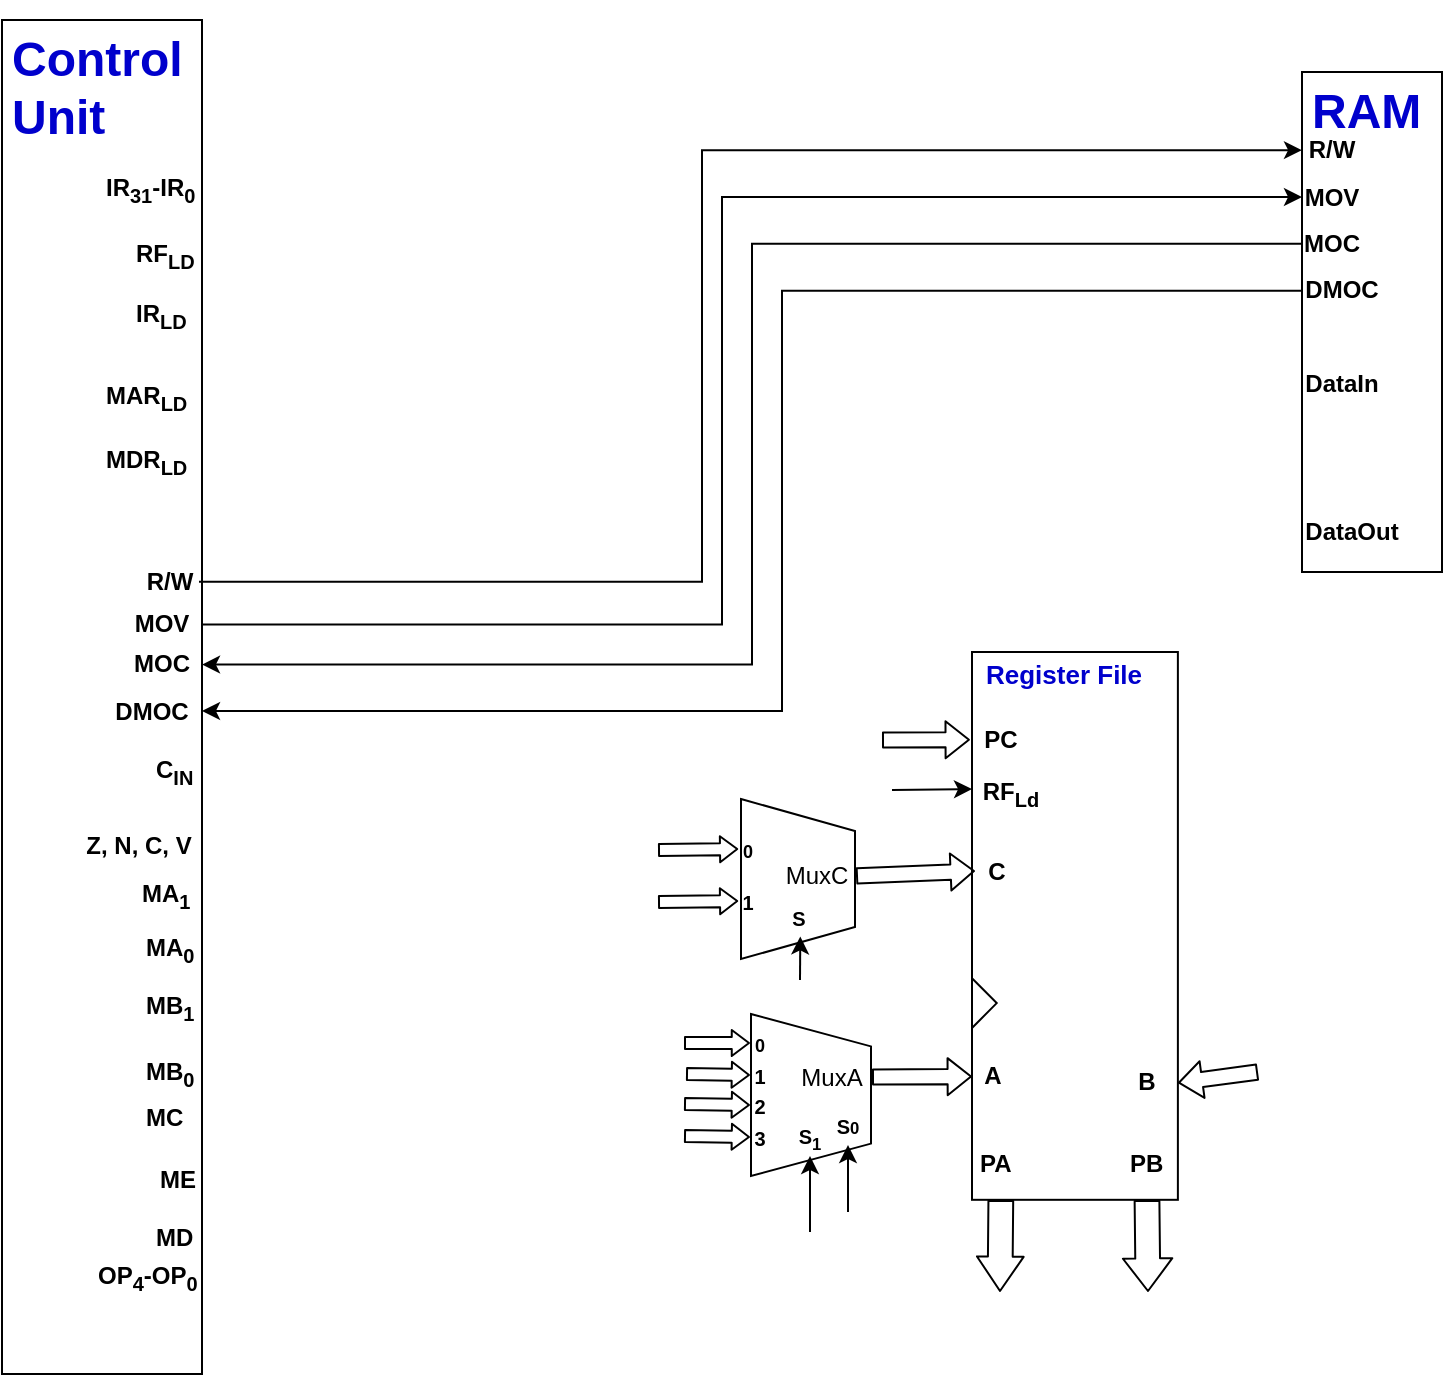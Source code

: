 <mxfile version="10.5.9" type="github"><diagram id="SmbWd2DgQL38dN-zvR-w" name="Page-1"><mxGraphModel dx="506" dy="811" grid="1" gridSize="10" guides="1" tooltips="1" connect="1" arrows="1" fold="1" page="1" pageScale="1" pageWidth="827" pageHeight="1169" math="0" shadow="0"><root><mxCell id="0"/><mxCell id="1" parent="0"/><mxCell id="hWJXzqrSauIVw0bRyUEo-31" value="" style="edgeStyle=orthogonalEdgeStyle;rounded=0;orthogonalLoop=1;jettySize=auto;html=1;entryX=1;entryY=0.5;entryDx=0;entryDy=0;" edge="1" parent="1" source="hWJXzqrSauIVw0bRyUEo-24" target="hWJXzqrSauIVw0bRyUEo-30"><mxGeometry relative="1" as="geometry"><Array as="points"><mxPoint x="395" y="136"/><mxPoint x="395" y="346"/></Array></mxGeometry></mxCell><mxCell id="hWJXzqrSauIVw0bRyUEo-74" value="" style="edgeStyle=orthogonalEdgeStyle;rounded=0;orthogonalLoop=1;jettySize=auto;html=1;entryX=1;entryY=0.5;entryDx=0;entryDy=0;" edge="1" parent="1" source="hWJXzqrSauIVw0bRyUEo-25" target="hWJXzqrSauIVw0bRyUEo-73"><mxGeometry relative="1" as="geometry"><Array as="points"><mxPoint x="410" y="159"/><mxPoint x="410" y="370"/></Array></mxGeometry></mxCell><mxCell id="hWJXzqrSauIVw0bRyUEo-81" value="" style="group" connectable="0" vertex="1" parent="1"><mxGeometry x="20" y="24" width="101" height="677" as="geometry"/></mxCell><mxCell id="hWJXzqrSauIVw0bRyUEo-3" value="" style="group" parent="hWJXzqrSauIVw0bRyUEo-81" vertex="1" connectable="0"><mxGeometry width="101" height="677" as="geometry"/></mxCell><mxCell id="hWJXzqrSauIVw0bRyUEo-1" value="" style="rounded=0;whiteSpace=wrap;html=1;" parent="hWJXzqrSauIVw0bRyUEo-3" vertex="1"><mxGeometry width="100" height="677" as="geometry"/></mxCell><mxCell id="hWJXzqrSauIVw0bRyUEo-2" value="&lt;h1&gt;&lt;font color=&quot;#0000cc&quot;&gt;Control Unit&lt;/font&gt;&lt;/h1&gt;&lt;p style=&quot;text-align: right&quot;&gt;&lt;br&gt;&lt;/p&gt;" style="text;html=1;strokeColor=none;fillColor=none;spacing=5;spacingTop=-20;whiteSpace=wrap;overflow=hidden;rounded=0;" parent="hWJXzqrSauIVw0bRyUEo-3" vertex="1"><mxGeometry width="100" height="66.746" as="geometry"/></mxCell><mxCell id="hWJXzqrSauIVw0bRyUEo-30" value="&lt;div style=&quot;text-align: left&quot;&gt;&lt;b&gt;MOC&lt;/b&gt;&lt;/div&gt;" style="text;html=1;strokeColor=none;fillColor=none;align=center;verticalAlign=middle;whiteSpace=wrap;rounded=0;" vertex="1" parent="hWJXzqrSauIVw0bRyUEo-3"><mxGeometry x="60" y="314.662" width="40" height="15.256" as="geometry"/></mxCell><mxCell id="hWJXzqrSauIVw0bRyUEo-61" value="&lt;div style=&quot;text-align: right&quot;&gt;&lt;b&gt;C&lt;sub&gt;IN&lt;/sub&gt;&lt;/b&gt;&lt;/div&gt;" style="text;html=1;" vertex="1" parent="hWJXzqrSauIVw0bRyUEo-3"><mxGeometry x="75" y="360.908" width="25" height="23.838" as="geometry"/></mxCell><mxCell id="hWJXzqrSauIVw0bRyUEo-63" value="&lt;div style=&quot;text-align: right&quot;&gt;&lt;b&gt;Z, N, C, V&lt;/b&gt;&lt;/div&gt;" style="text;html=1;strokeColor=none;fillColor=none;align=center;verticalAlign=middle;whiteSpace=wrap;rounded=0;" vertex="1" parent="hWJXzqrSauIVw0bRyUEo-3"><mxGeometry x="36.5" y="403.816" width="63" height="19.07" as="geometry"/></mxCell><mxCell id="hWJXzqrSauIVw0bRyUEo-64" value="&lt;div style=&quot;text-align: right&quot;&gt;&lt;b&gt;MA&lt;sub&gt;1&lt;/sub&gt;&lt;/b&gt;&lt;br&gt;&lt;/div&gt;" style="text;html=1;" vertex="1" parent="hWJXzqrSauIVw0bRyUEo-3"><mxGeometry x="68" y="422.887" width="32" height="19.07" as="geometry"/></mxCell><mxCell id="hWJXzqrSauIVw0bRyUEo-65" value="&lt;div style=&quot;text-align: right&quot;&gt;&lt;b&gt;MA&lt;sub&gt;0&lt;/sub&gt;&lt;/b&gt;&lt;br&gt;&lt;/div&gt;" style="text;html=1;" vertex="1" parent="hWJXzqrSauIVw0bRyUEo-3"><mxGeometry x="70" y="450.062" width="31" height="21.931" as="geometry"/></mxCell><mxCell id="hWJXzqrSauIVw0bRyUEo-66" value="&lt;div style=&quot;text-align: right&quot;&gt;&lt;b&gt;MB&lt;sub&gt;1&lt;/sub&gt;&lt;/b&gt;&lt;br&gt;&lt;/div&gt;" style="text;html=1;direction=south;" vertex="1" parent="hWJXzqrSauIVw0bRyUEo-3"><mxGeometry x="70" y="479.144" width="25" height="30.513" as="geometry"/></mxCell><mxCell id="hWJXzqrSauIVw0bRyUEo-67" value="&lt;div style=&quot;text-align: right&quot;&gt;&lt;b&gt;MB&lt;sub&gt;0&lt;/sub&gt;&lt;/b&gt;&lt;br&gt;&lt;/div&gt;" style="text;html=1;" vertex="1" parent="hWJXzqrSauIVw0bRyUEo-3"><mxGeometry x="70" y="512" width="30" height="21" as="geometry"/></mxCell><mxCell id="hWJXzqrSauIVw0bRyUEo-68" value="&lt;div style=&quot;text-align: right&quot;&gt;&lt;b&gt;MC&lt;/b&gt;&lt;/div&gt;" style="text;html=1;" vertex="1" parent="hWJXzqrSauIVw0bRyUEo-3"><mxGeometry x="70" y="535" width="30" height="19" as="geometry"/></mxCell><mxCell id="hWJXzqrSauIVw0bRyUEo-69" value="&lt;div style=&quot;text-align: right&quot;&gt;&lt;b&gt;MD&lt;/b&gt;&lt;/div&gt;" style="text;html=1;" vertex="1" parent="hWJXzqrSauIVw0bRyUEo-3"><mxGeometry x="75" y="594.52" width="22" height="19.07" as="geometry"/></mxCell><mxCell id="hWJXzqrSauIVw0bRyUEo-71" value="&lt;div style=&quot;text-align: right&quot;&gt;&lt;b&gt;ME&lt;/b&gt;&lt;/div&gt;" style="text;html=1;" vertex="1" parent="hWJXzqrSauIVw0bRyUEo-3"><mxGeometry x="76.5" y="565.915" width="22" height="19.07" as="geometry"/></mxCell><mxCell id="hWJXzqrSauIVw0bRyUEo-72" value="&lt;div style=&quot;text-align: right&quot;&gt;&lt;b&gt;OP&lt;sub&gt;4&lt;/sub&gt;-OP&lt;sub&gt;0&lt;/sub&gt;&lt;/b&gt;&lt;/div&gt;" style="text;html=1;" vertex="1" parent="hWJXzqrSauIVw0bRyUEo-3"><mxGeometry x="46" y="613.591" width="55" height="21.931" as="geometry"/></mxCell><mxCell id="hWJXzqrSauIVw0bRyUEo-53" value="&lt;div style=&quot;text-align: right&quot;&gt;&lt;b&gt;IR&lt;sub&gt;31&lt;/sub&gt;-IR&lt;sub&gt;0&lt;/sub&gt;&lt;/b&gt;&lt;br&gt;&lt;/div&gt;" style="text;html=1;" vertex="1" parent="hWJXzqrSauIVw0bRyUEo-3"><mxGeometry x="50" y="70.084" width="50" height="33.373" as="geometry"/></mxCell><mxCell id="hWJXzqrSauIVw0bRyUEo-57" value="&lt;div style=&quot;text-align: right&quot;&gt;&lt;b&gt;RF&lt;sub&gt;LD&lt;/sub&gt;&lt;/b&gt;&lt;br&gt;&lt;/div&gt;" style="text;html=1;" vertex="1" parent="hWJXzqrSauIVw0bRyUEo-3"><mxGeometry x="65" y="103.457" width="35" height="33.373" as="geometry"/></mxCell><mxCell id="hWJXzqrSauIVw0bRyUEo-58" value="&lt;div style=&quot;text-align: right&quot;&gt;&lt;b&gt;IR&lt;sub&gt;LD&lt;/sub&gt;&lt;/b&gt;&lt;br&gt;&lt;/div&gt;" style="text;html=1;" vertex="1" parent="hWJXzqrSauIVw0bRyUEo-3"><mxGeometry x="65" y="132.539" width="35" height="23.838" as="geometry"/></mxCell><mxCell id="hWJXzqrSauIVw0bRyUEo-59" value="&lt;div style=&quot;text-align: right&quot;&gt;&lt;b&gt;MAR&lt;sub&gt;LD&lt;/sub&gt;&lt;/b&gt;&lt;br&gt;&lt;/div&gt;" style="text;html=1;" vertex="1" parent="hWJXzqrSauIVw0bRyUEo-3"><mxGeometry x="50" y="174" width="50" height="28" as="geometry"/></mxCell><mxCell id="hWJXzqrSauIVw0bRyUEo-60" value="&lt;div style=&quot;text-align: right&quot;&gt;&lt;b&gt;MDR&lt;sub&gt;LD&lt;/sub&gt;&lt;/b&gt;&lt;br&gt;&lt;/div&gt;" style="text;html=1;" vertex="1" parent="hWJXzqrSauIVw0bRyUEo-3"><mxGeometry x="50" y="206" width="51" height="21" as="geometry"/></mxCell><mxCell id="hWJXzqrSauIVw0bRyUEo-73" value="&lt;div style=&quot;text-align: left&quot;&gt;&lt;b&gt;DMOC&lt;/b&gt;&lt;/div&gt;" style="text;html=1;strokeColor=none;fillColor=none;align=center;verticalAlign=middle;whiteSpace=wrap;rounded=0;" vertex="1" parent="hWJXzqrSauIVw0bRyUEo-3"><mxGeometry x="50" y="338" width="50" height="15" as="geometry"/></mxCell><mxCell id="hWJXzqrSauIVw0bRyUEo-77" value="&lt;div style=&quot;text-align: left&quot;&gt;&lt;b&gt;MOV&lt;/b&gt;&lt;/div&gt;" style="text;html=1;strokeColor=none;fillColor=none;align=center;verticalAlign=middle;whiteSpace=wrap;rounded=0;" vertex="1" parent="hWJXzqrSauIVw0bRyUEo-3"><mxGeometry x="60" y="292.731" width="40" height="19.07" as="geometry"/></mxCell><mxCell id="hWJXzqrSauIVw0bRyUEo-79" value="&lt;div style=&quot;text-align: left&quot;&gt;&lt;b&gt;R/W&lt;/b&gt;&lt;/div&gt;" style="text;html=1;strokeColor=none;fillColor=none;align=center;verticalAlign=middle;whiteSpace=wrap;rounded=0;" vertex="1" parent="hWJXzqrSauIVw0bRyUEo-3"><mxGeometry x="68.5" y="273.422" width="30" height="14.899" as="geometry"/></mxCell><mxCell id="hWJXzqrSauIVw0bRyUEo-82" value="" style="endArrow=classic;html=1;exitX=1;exitY=0.5;exitDx=0;exitDy=0;entryX=0;entryY=0.5;entryDx=0;entryDy=0;edgeStyle=orthogonalEdgeStyle;rounded=0;" edge="1" parent="1" source="hWJXzqrSauIVw0bRyUEo-79" target="hWJXzqrSauIVw0bRyUEo-11"><mxGeometry width="50" height="50" relative="1" as="geometry"><mxPoint x="140" y="300" as="sourcePoint"/><mxPoint x="640" y="70" as="targetPoint"/><Array as="points"><mxPoint x="370" y="305"/><mxPoint x="370" y="89"/></Array></mxGeometry></mxCell><mxCell id="hWJXzqrSauIVw0bRyUEo-83" value="" style="endArrow=classic;html=1;exitX=1;exitY=0.5;exitDx=0;exitDy=0;entryX=0;entryY=0.5;entryDx=0;entryDy=0;edgeStyle=orthogonalEdgeStyle;rounded=0;" edge="1" parent="1" source="hWJXzqrSauIVw0bRyUEo-77" target="hWJXzqrSauIVw0bRyUEo-23"><mxGeometry width="50" height="50" relative="1" as="geometry"><mxPoint x="128.833" y="315" as="sourcePoint"/><mxPoint x="679.667" y="99.167" as="targetPoint"/><Array as="points"><mxPoint x="380" y="326"/><mxPoint x="380" y="112"/></Array></mxGeometry></mxCell><mxCell id="hWJXzqrSauIVw0bRyUEo-84" value="" style="group" connectable="0" vertex="1" parent="1"><mxGeometry x="670" y="50" width="70" height="250" as="geometry"/></mxCell><mxCell id="hWJXzqrSauIVw0bRyUEo-29" value="" style="group" connectable="0" vertex="1" parent="hWJXzqrSauIVw0bRyUEo-84"><mxGeometry width="70" height="250" as="geometry"/></mxCell><mxCell id="hWJXzqrSauIVw0bRyUEo-5" value="" style="group" parent="hWJXzqrSauIVw0bRyUEo-29" vertex="1" connectable="0"><mxGeometry width="70" height="250" as="geometry"/></mxCell><mxCell id="hWJXzqrSauIVw0bRyUEo-6" value="" style="rounded=0;whiteSpace=wrap;html=1;" parent="hWJXzqrSauIVw0bRyUEo-5" vertex="1"><mxGeometry width="70" height="250" as="geometry"/></mxCell><mxCell id="hWJXzqrSauIVw0bRyUEo-7" value="&lt;h1&gt;&lt;font color=&quot;#0000cc&quot;&gt;RAM&amp;nbsp;&lt;/font&gt;&lt;/h1&gt;&lt;p style=&quot;text-align: left&quot;&gt;&lt;br&gt;&lt;/p&gt;&lt;p style=&quot;text-align: left&quot;&gt;&lt;br&gt;&lt;/p&gt;" style="text;html=1;strokeColor=none;fillColor=none;spacing=5;spacingTop=-20;whiteSpace=wrap;overflow=hidden;rounded=0;" parent="hWJXzqrSauIVw0bRyUEo-5" vertex="1"><mxGeometry width="70" height="31.25" as="geometry"/></mxCell><mxCell id="hWJXzqrSauIVw0bRyUEo-11" value="&lt;div style=&quot;text-align: left&quot;&gt;&lt;b&gt;R/W&lt;/b&gt;&lt;/div&gt;" style="text;html=1;strokeColor=none;fillColor=none;align=center;verticalAlign=middle;whiteSpace=wrap;rounded=0;" vertex="1" parent="hWJXzqrSauIVw0bRyUEo-5"><mxGeometry y="31.25" width="30" height="15.625" as="geometry"/></mxCell><mxCell id="hWJXzqrSauIVw0bRyUEo-24" value="&lt;div style=&quot;text-align: left&quot;&gt;&lt;b&gt;MOC&lt;/b&gt;&lt;/div&gt;" style="text;html=1;strokeColor=none;fillColor=none;align=center;verticalAlign=middle;whiteSpace=wrap;rounded=0;" vertex="1" parent="hWJXzqrSauIVw0bRyUEo-5"><mxGeometry y="78.125" width="30" height="15.625" as="geometry"/></mxCell><mxCell id="hWJXzqrSauIVw0bRyUEo-25" value="&lt;div style=&quot;text-align: left&quot;&gt;&lt;b&gt;DMOC&lt;/b&gt;&lt;/div&gt;" style="text;html=1;strokeColor=none;fillColor=none;align=center;verticalAlign=middle;whiteSpace=wrap;rounded=0;" vertex="1" parent="hWJXzqrSauIVw0bRyUEo-5"><mxGeometry y="101.562" width="40" height="15.625" as="geometry"/></mxCell><mxCell id="hWJXzqrSauIVw0bRyUEo-26" value="&lt;div style=&quot;text-align: left&quot;&gt;&lt;b&gt;DataIn&lt;/b&gt;&lt;/div&gt;" style="text;html=1;strokeColor=none;fillColor=none;align=center;verticalAlign=middle;whiteSpace=wrap;rounded=0;" vertex="1" parent="hWJXzqrSauIVw0bRyUEo-5"><mxGeometry y="148.438" width="40" height="15.625" as="geometry"/></mxCell><mxCell id="hWJXzqrSauIVw0bRyUEo-23" value="&lt;div style=&quot;text-align: left&quot;&gt;&lt;b&gt;MOV&lt;/b&gt;&lt;/div&gt;" style="text;html=1;strokeColor=none;fillColor=none;align=center;verticalAlign=middle;whiteSpace=wrap;rounded=0;" vertex="1" parent="hWJXzqrSauIVw0bRyUEo-29"><mxGeometry y="52.5" width="30" height="20" as="geometry"/></mxCell><mxCell id="hWJXzqrSauIVw0bRyUEo-27" value="&lt;div style=&quot;text-align: left&quot;&gt;&lt;b&gt;DataOut&lt;/b&gt;&lt;/div&gt;" style="text;html=1;strokeColor=none;fillColor=none;align=center;verticalAlign=middle;whiteSpace=wrap;rounded=0;" vertex="1" parent="hWJXzqrSauIVw0bRyUEo-29"><mxGeometry y="220" width="50" height="20" as="geometry"/></mxCell><mxCell id="wxfyjAkVebcCGOw6mSbw-36" value="" style="group" vertex="1" connectable="0" parent="1"><mxGeometry x="505" y="340" width="105" height="282" as="geometry"/></mxCell><mxCell id="wxfyjAkVebcCGOw6mSbw-19" value="" style="group" vertex="1" connectable="0" parent="wxfyjAkVebcCGOw6mSbw-36"><mxGeometry width="105.0" height="282" as="geometry"/></mxCell><mxCell id="wxfyjAkVebcCGOw6mSbw-20" value="" style="rounded=0;whiteSpace=wrap;html=1;" vertex="1" parent="wxfyjAkVebcCGOw6mSbw-19"><mxGeometry width="102.941" height="273.907" as="geometry"/></mxCell><mxCell id="wxfyjAkVebcCGOw6mSbw-21" value="&lt;h1&gt;&lt;font color=&quot;#0000cc&quot; style=&quot;font-size: 13px&quot;&gt;Register File&lt;/font&gt;&lt;/h1&gt;" style="text;html=1;strokeColor=none;fillColor=none;spacing=5;spacingTop=-20;whiteSpace=wrap;overflow=hidden;rounded=0;" vertex="1" parent="wxfyjAkVebcCGOw6mSbw-19"><mxGeometry x="2.059" y="-12.45" width="102.941" height="49.801" as="geometry"/></mxCell><mxCell id="wxfyjAkVebcCGOw6mSbw-22" value="&lt;b&gt;PC&lt;/b&gt;" style="text;html=1;strokeColor=none;fillColor=none;align=center;verticalAlign=middle;whiteSpace=wrap;rounded=0;" vertex="1" parent="wxfyjAkVebcCGOw6mSbw-19"><mxGeometry x="-1.029" y="34.5" width="30.882" height="18.675" as="geometry"/></mxCell><mxCell id="wxfyjAkVebcCGOw6mSbw-24" value="&lt;b&gt;RF&lt;sub&gt;Ld&lt;/sub&gt;&lt;/b&gt;" style="text;html=1;strokeColor=none;fillColor=none;align=center;verticalAlign=middle;whiteSpace=wrap;rounded=0;" vertex="1" parent="wxfyjAkVebcCGOw6mSbw-19"><mxGeometry x="-1" y="62.144" width="41.176" height="18.675" as="geometry"/></mxCell><mxCell id="wxfyjAkVebcCGOw6mSbw-26" value="&lt;b&gt;A&lt;/b&gt;" style="text;html=1;strokeColor=none;fillColor=none;align=center;verticalAlign=middle;whiteSpace=wrap;rounded=0;" vertex="1" parent="wxfyjAkVebcCGOw6mSbw-19"><mxGeometry y="202.94" width="20.588" height="18.675" as="geometry"/></mxCell><mxCell id="wxfyjAkVebcCGOw6mSbw-28" value="&lt;b&gt;PA&lt;/b&gt;&lt;br&gt;" style="text;html=1;" vertex="1" parent="wxfyjAkVebcCGOw6mSbw-19"><mxGeometry x="1.544" y="241.536" width="25.735" height="32.371" as="geometry"/></mxCell><mxCell id="wxfyjAkVebcCGOw6mSbw-33" value="&lt;b&gt;PB&lt;/b&gt;" style="text;html=1;" vertex="1" parent="wxfyjAkVebcCGOw6mSbw-19"><mxGeometry x="77.206" y="241.536" width="20.588" height="32.371" as="geometry"/></mxCell><mxCell id="wxfyjAkVebcCGOw6mSbw-34" value="&lt;b&gt;B&lt;/b&gt;" style="text;html=1;strokeColor=none;fillColor=none;align=center;verticalAlign=middle;whiteSpace=wrap;rounded=0;" vertex="1" parent="wxfyjAkVebcCGOw6mSbw-19"><mxGeometry x="72.059" y="206.076" width="30.882" height="18.675" as="geometry"/></mxCell><mxCell id="wxfyjAkVebcCGOw6mSbw-35" value="" style="triangle;whiteSpace=wrap;html=1;" vertex="1" parent="wxfyjAkVebcCGOw6mSbw-19"><mxGeometry y="163.099" width="12.353" height="24.901" as="geometry"/></mxCell><mxCell id="wxfyjAkVebcCGOw6mSbw-25" value="&lt;b&gt;C&lt;/b&gt;" style="text;html=1;strokeColor=none;fillColor=none;align=center;verticalAlign=middle;whiteSpace=wrap;rounded=0;" vertex="1" parent="wxfyjAkVebcCGOw6mSbw-36"><mxGeometry x="1.5" y="97.057" width="20.588" height="24.901" as="geometry"/></mxCell><mxCell id="wxfyjAkVebcCGOw6mSbw-53" value="" style="shape=flexArrow;endArrow=classic;html=1;entryX=0;entryY=0.5;entryDx=0;entryDy=0;width=7.6;endSize=3.566;endWidth=9.931;exitX=1;exitY=0.5;exitDx=0;exitDy=0;" edge="1" parent="1" source="wxfyjAkVebcCGOw6mSbw-46" target="wxfyjAkVebcCGOw6mSbw-26"><mxGeometry width="50" height="50" relative="1" as="geometry"><mxPoint x="460" y="557" as="sourcePoint"/><mxPoint x="500" y="531" as="targetPoint"/></mxGeometry></mxCell><mxCell id="wxfyjAkVebcCGOw6mSbw-55" value="" style="shape=flexArrow;endArrow=classic;html=1;width=7.6;endSize=3.566;endWidth=9.931;entryX=0;entryY=0.5;entryDx=0;entryDy=0;exitX=1;exitY=0.5;exitDx=0;exitDy=0;" edge="1" parent="1" source="wxfyjAkVebcCGOw6mSbw-73" target="wxfyjAkVebcCGOw6mSbw-25"><mxGeometry width="50" height="50" relative="1" as="geometry"><mxPoint x="460" y="461" as="sourcePoint"/><mxPoint x="490" y="462" as="targetPoint"/></mxGeometry></mxCell><mxCell id="wxfyjAkVebcCGOw6mSbw-60" value="" style="shape=flexArrow;endArrow=classic;html=1;width=7.6;endSize=3.566;endWidth=9.931;entryX=0;entryY=0.5;entryDx=0;entryDy=0;" edge="1" parent="1" target="wxfyjAkVebcCGOw6mSbw-22"><mxGeometry width="50" height="50" relative="1" as="geometry"><mxPoint x="460" y="384" as="sourcePoint"/><mxPoint x="490.167" y="385.667" as="targetPoint"/></mxGeometry></mxCell><mxCell id="wxfyjAkVebcCGOw6mSbw-61" value="" style="shape=flexArrow;endArrow=classic;html=1;width=12.381;endSize=5.39;endWidth=9.931;exitX=0.5;exitY=1;exitDx=0;exitDy=0;" edge="1" parent="1" source="wxfyjAkVebcCGOw6mSbw-28"><mxGeometry width="50" height="50" relative="1" as="geometry"><mxPoint x="464" y="648.5" as="sourcePoint"/><mxPoint x="519" y="660" as="targetPoint"/></mxGeometry></mxCell><mxCell id="wxfyjAkVebcCGOw6mSbw-62" value="" style="shape=flexArrow;endArrow=classic;html=1;width=12.381;endSize=5.086;endWidth=11.31;exitX=0.5;exitY=1;exitDx=0;exitDy=0;" edge="1" parent="1" source="wxfyjAkVebcCGOw6mSbw-33"><mxGeometry width="50" height="50" relative="1" as="geometry"><mxPoint x="592.948" y="621.707" as="sourcePoint"/><mxPoint x="593" y="660" as="targetPoint"/></mxGeometry></mxCell><mxCell id="wxfyjAkVebcCGOw6mSbw-63" value="" style="shape=flexArrow;endArrow=classic;html=1;entryX=1;entryY=0.5;entryDx=0;entryDy=0;width=7.6;endSize=3.566;endWidth=9.931;" edge="1" parent="1" target="wxfyjAkVebcCGOw6mSbw-34"><mxGeometry width="50" height="50" relative="1" as="geometry"><mxPoint x="648" y="550" as="sourcePoint"/><mxPoint x="619.833" y="562.667" as="targetPoint"/></mxGeometry></mxCell><mxCell id="wxfyjAkVebcCGOw6mSbw-77" value="" style="group" vertex="1" connectable="0" parent="1"><mxGeometry x="348" y="425" width="110" height="57.2" as="geometry"/></mxCell><mxCell id="wxfyjAkVebcCGOw6mSbw-52" value="" style="group" vertex="1" connectable="0" parent="wxfyjAkVebcCGOw6mSbw-77"><mxGeometry x="30" width="80" height="57.2" as="geometry"/></mxCell><mxCell id="wxfyjAkVebcCGOw6mSbw-74" value="" style="group" vertex="1" connectable="0" parent="wxfyjAkVebcCGOw6mSbw-52"><mxGeometry width="80" height="57.2" as="geometry"/></mxCell><mxCell id="wxfyjAkVebcCGOw6mSbw-37" value="" style="shape=trapezoid;perimeter=trapezoidPerimeter;whiteSpace=wrap;html=1;rotation=90;" vertex="1" parent="wxfyjAkVebcCGOw6mSbw-74"><mxGeometry width="80" height="57" as="geometry"/></mxCell><mxCell id="wxfyjAkVebcCGOw6mSbw-38" value="&lt;font style=&quot;font-size: 9px&quot;&gt;&lt;b&gt;0&lt;/b&gt;&lt;/font&gt;" style="text;html=1;strokeColor=none;fillColor=none;align=center;verticalAlign=middle;whiteSpace=wrap;rounded=0;" vertex="1" parent="wxfyjAkVebcCGOw6mSbw-74"><mxGeometry x="10.127" y="4" width="10.127" height="19" as="geometry"/></mxCell><mxCell id="wxfyjAkVebcCGOw6mSbw-39" value="&lt;font size=&quot;1&quot;&gt;&lt;b&gt;1&lt;/b&gt;&lt;/font&gt;" style="text;html=1;strokeColor=none;fillColor=none;align=center;verticalAlign=middle;whiteSpace=wrap;rounded=0;" vertex="1" parent="wxfyjAkVebcCGOw6mSbw-74"><mxGeometry x="10.127" y="30" width="10.127" height="19" as="geometry"/></mxCell><mxCell id="wxfyjAkVebcCGOw6mSbw-41" value="&lt;font size=&quot;1&quot;&gt;&lt;b&gt;S&lt;/b&gt;&lt;/font&gt;" style="text;html=1;strokeColor=none;fillColor=none;align=center;verticalAlign=middle;whiteSpace=wrap;rounded=0;" vertex="1" parent="wxfyjAkVebcCGOw6mSbw-74"><mxGeometry x="27.429" y="38.2" width="27.429" height="19" as="geometry"/></mxCell><mxCell id="wxfyjAkVebcCGOw6mSbw-73" value="MuxC" style="text;html=1;strokeColor=none;fillColor=none;align=center;verticalAlign=middle;whiteSpace=wrap;rounded=0;" vertex="1" parent="wxfyjAkVebcCGOw6mSbw-74"><mxGeometry x="30" y="17" width="39" height="20" as="geometry"/></mxCell><mxCell id="wxfyjAkVebcCGOw6mSbw-75" value="" style="shape=flexArrow;endArrow=classic;html=1;width=6;endSize=2.54;endWidth=6.047;entryX=0;entryY=0.5;entryDx=0;entryDy=0;" edge="1" parent="wxfyjAkVebcCGOw6mSbw-77" target="wxfyjAkVebcCGOw6mSbw-38"><mxGeometry width="50" height="50" relative="1" as="geometry"><mxPoint y="14" as="sourcePoint"/><mxPoint x="33" y="17.167" as="targetPoint"/></mxGeometry></mxCell><mxCell id="wxfyjAkVebcCGOw6mSbw-76" value="" style="shape=flexArrow;endArrow=classic;html=1;width=6;endSize=2.54;endWidth=6.047;entryX=0;entryY=0.5;entryDx=0;entryDy=0;" edge="1" parent="wxfyjAkVebcCGOw6mSbw-77" target="wxfyjAkVebcCGOw6mSbw-39"><mxGeometry width="50" height="50" relative="1" as="geometry"><mxPoint y="40" as="sourcePoint"/><mxPoint x="33" y="41.167" as="targetPoint"/></mxGeometry></mxCell><mxCell id="wxfyjAkVebcCGOw6mSbw-78" value="" style="group" vertex="1" connectable="0" parent="1"><mxGeometry x="361" y="525.5" width="104" height="67" as="geometry"/></mxCell><mxCell id="wxfyjAkVebcCGOw6mSbw-51" value="" style="group" vertex="1" connectable="0" parent="wxfyjAkVebcCGOw6mSbw-78"><mxGeometry x="23" width="81" height="67" as="geometry"/></mxCell><mxCell id="wxfyjAkVebcCGOw6mSbw-43" value="" style="shape=trapezoid;perimeter=trapezoidPerimeter;whiteSpace=wrap;html=1;rotation=90;" vertex="1" parent="wxfyjAkVebcCGOw6mSbw-51"><mxGeometry y="6" width="81" height="60" as="geometry"/></mxCell><mxCell id="wxfyjAkVebcCGOw6mSbw-44" value="&lt;font style=&quot;font-size: 9px&quot;&gt;&lt;b&gt;0&lt;/b&gt;&lt;/font&gt;" style="text;html=1;strokeColor=none;fillColor=none;align=center;verticalAlign=middle;whiteSpace=wrap;rounded=0;" vertex="1" parent="wxfyjAkVebcCGOw6mSbw-51"><mxGeometry x="10" width="10" height="20" as="geometry"/></mxCell><mxCell id="wxfyjAkVebcCGOw6mSbw-45" value="&lt;font size=&quot;1&quot;&gt;&lt;b&gt;1&lt;/b&gt;&lt;/font&gt;" style="text;html=1;strokeColor=none;fillColor=none;align=center;verticalAlign=middle;whiteSpace=wrap;rounded=0;" vertex="1" parent="wxfyjAkVebcCGOw6mSbw-51"><mxGeometry x="10" y="16" width="10" height="20" as="geometry"/></mxCell><mxCell id="wxfyjAkVebcCGOw6mSbw-46" value="MuxA" style="text;html=1;strokeColor=none;fillColor=none;align=center;verticalAlign=middle;whiteSpace=wrap;rounded=0;" vertex="1" parent="wxfyjAkVebcCGOw6mSbw-51"><mxGeometry x="31" y="17" width="40" height="20" as="geometry"/></mxCell><mxCell id="wxfyjAkVebcCGOw6mSbw-47" value="&lt;font size=&quot;1&quot;&gt;&lt;b&gt;S&lt;sub&gt;1&lt;/sub&gt;&lt;/b&gt;&lt;/font&gt;" style="text;html=1;strokeColor=none;fillColor=none;align=center;verticalAlign=middle;whiteSpace=wrap;rounded=0;" vertex="1" parent="wxfyjAkVebcCGOw6mSbw-51"><mxGeometry x="28" y="46.5" width="24" height="20" as="geometry"/></mxCell><mxCell id="wxfyjAkVebcCGOw6mSbw-48" value="&lt;font size=&quot;1&quot;&gt;&lt;b&gt;2&lt;/b&gt;&lt;/font&gt;" style="text;html=1;strokeColor=none;fillColor=none;align=center;verticalAlign=middle;whiteSpace=wrap;rounded=0;" vertex="1" parent="wxfyjAkVebcCGOw6mSbw-51"><mxGeometry x="10" y="31" width="10" height="20" as="geometry"/></mxCell><mxCell id="wxfyjAkVebcCGOw6mSbw-49" value="&lt;font size=&quot;1&quot;&gt;&lt;b&gt;3&lt;/b&gt;&lt;/font&gt;" style="text;html=1;strokeColor=none;fillColor=none;align=center;verticalAlign=middle;whiteSpace=wrap;rounded=0;" vertex="1" parent="wxfyjAkVebcCGOw6mSbw-51"><mxGeometry x="10" y="47" width="10" height="20" as="geometry"/></mxCell><mxCell id="wxfyjAkVebcCGOw6mSbw-50" value="&lt;b&gt;&lt;font size=&quot;1&quot;&gt;S&lt;/font&gt;&lt;span style=&quot;font-size: 8.333px&quot;&gt;0&lt;/span&gt;&lt;/b&gt;" style="text;html=1;strokeColor=none;fillColor=none;align=center;verticalAlign=middle;whiteSpace=wrap;rounded=0;" vertex="1" parent="wxfyjAkVebcCGOw6mSbw-51"><mxGeometry x="47" y="41" width="24" height="20" as="geometry"/></mxCell><mxCell id="wxfyjAkVebcCGOw6mSbw-67" value="" style="shape=flexArrow;endArrow=classic;html=1;width=6;endSize=2.54;endWidth=6.047;entryX=0;entryY=0.5;entryDx=0;entryDy=0;" edge="1" parent="wxfyjAkVebcCGOw6mSbw-78" target="wxfyjAkVebcCGOw6mSbw-44"><mxGeometry width="50" height="50" relative="1" as="geometry"><mxPoint y="10" as="sourcePoint"/><mxPoint x="20" y="9.5" as="targetPoint"/></mxGeometry></mxCell><mxCell id="wxfyjAkVebcCGOw6mSbw-68" value="" style="shape=flexArrow;endArrow=classic;html=1;width=6;endSize=2.54;endWidth=6.047;entryX=0;entryY=0.5;entryDx=0;entryDy=0;" edge="1" parent="wxfyjAkVebcCGOw6mSbw-78" target="wxfyjAkVebcCGOw6mSbw-45"><mxGeometry width="50" height="50" relative="1" as="geometry"><mxPoint x="1" y="25.5" as="sourcePoint"/><mxPoint x="20" y="24.5" as="targetPoint"/></mxGeometry></mxCell><mxCell id="wxfyjAkVebcCGOw6mSbw-69" value="" style="shape=flexArrow;endArrow=classic;html=1;entryX=0;entryY=0.5;entryDx=0;entryDy=0;width=6;endSize=2.54;endWidth=6.047;" edge="1" parent="wxfyjAkVebcCGOw6mSbw-78" target="wxfyjAkVebcCGOw6mSbw-48"><mxGeometry width="50" height="50" relative="1" as="geometry"><mxPoint y="40.5" as="sourcePoint"/><mxPoint x="30.093" y="38.895" as="targetPoint"/></mxGeometry></mxCell><mxCell id="wxfyjAkVebcCGOw6mSbw-70" value="" style="shape=flexArrow;endArrow=classic;html=1;entryX=0;entryY=0.5;entryDx=0;entryDy=0;width=6;endSize=2.54;endWidth=6.047;" edge="1" parent="wxfyjAkVebcCGOw6mSbw-78" target="wxfyjAkVebcCGOw6mSbw-49"><mxGeometry width="50" height="50" relative="1" as="geometry"><mxPoint y="56.5" as="sourcePoint"/><mxPoint x="30.093" y="56.395" as="targetPoint"/></mxGeometry></mxCell><mxCell id="wxfyjAkVebcCGOw6mSbw-79" value="" style="endArrow=classic;html=1;" edge="1" parent="1"><mxGeometry width="50" height="50" relative="1" as="geometry"><mxPoint x="465" y="409" as="sourcePoint"/><mxPoint x="505" y="408.5" as="targetPoint"/></mxGeometry></mxCell><mxCell id="wxfyjAkVebcCGOw6mSbw-81" value="" style="endArrow=classic;html=1;entryX=0.5;entryY=1;entryDx=0;entryDy=0;" edge="1" parent="1" target="wxfyjAkVebcCGOw6mSbw-41"><mxGeometry width="50" height="50" relative="1" as="geometry"><mxPoint x="419" y="504" as="sourcePoint"/><mxPoint x="475" y="503" as="targetPoint"/></mxGeometry></mxCell><mxCell id="wxfyjAkVebcCGOw6mSbw-82" value="" style="endArrow=classic;html=1;entryX=0.5;entryY=1;entryDx=0;entryDy=0;" edge="1" parent="1" target="wxfyjAkVebcCGOw6mSbw-47"><mxGeometry width="50" height="50" relative="1" as="geometry"><mxPoint x="424" y="630" as="sourcePoint"/><mxPoint x="440" y="610" as="targetPoint"/></mxGeometry></mxCell><mxCell id="wxfyjAkVebcCGOw6mSbw-83" value="" style="endArrow=classic;html=1;entryX=0.5;entryY=1;entryDx=0;entryDy=0;" edge="1" parent="1" target="wxfyjAkVebcCGOw6mSbw-50"><mxGeometry width="50" height="50" relative="1" as="geometry"><mxPoint x="443" y="620" as="sourcePoint"/><mxPoint x="467.5" y="613.5" as="targetPoint"/></mxGeometry></mxCell></root></mxGraphModel></diagram></mxfile>